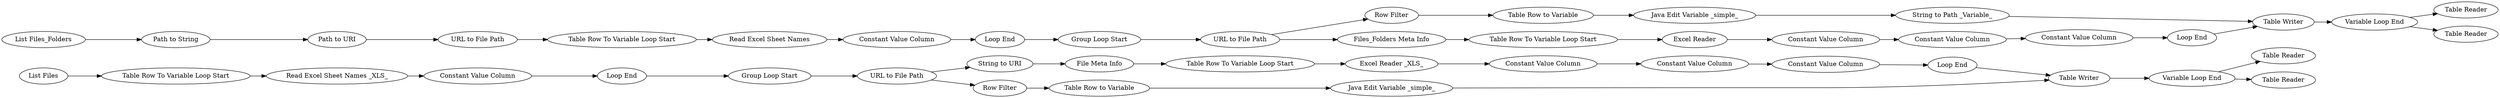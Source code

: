 digraph {
	20 -> 21
	387 -> 392
	381 -> 383
	4 -> 5
	3 -> 2
	394 -> 396
	7 -> 12
	383 -> 385
	393 -> 392
	380 -> 381
	375 -> 376
	392 -> 394
	17 -> 15
	2 -> 4
	374 -> 29
	10 -> 23
	12 -> 13
	394 -> 395
	382 -> 386
	8 -> 375
	18 -> 17
	22 -> 16
	381 -> 382
	29 -> 378
	16 -> 7
	385 -> 384
	21 -> 372
	390 -> 391
	378 -> 8
	389 -> 390
	13 -> 19
	384 -> 393
	11 -> 20
	19 -> 11
	6 -> 10
	21 -> 373
	377 -> 379
	379 -> 380
	386 -> 388
	376 -> 377
	15 -> 20
	5 -> 6
	391 -> 387
	10 -> 18
	23 -> 22
	1 -> 3
	388 -> 389
	374 [label="List Files_Folders"]
	377 [label="Constant Value Column"]
	7 [label="Excel Reader _XLS_"]
	379 [label="Loop End"]
	18 [label="Row Filter"]
	21 [label="Variable Loop End"]
	8 [label="URL to File Path"]
	17 [label="Table Row to Variable"]
	381 [label="URL to File Path"]
	3 [label="Table Row To Variable Loop Start"]
	394 [label="Variable Loop End"]
	19 [label="Constant Value Column"]
	383 [label="Row Filter"]
	384 [label="Java Edit Variable _simple_"]
	372 [label="Table Reader"]
	373 [label="Table Reader"]
	6 [label="Group Loop Start"]
	15 [label="Java Edit Variable _simple_"]
	376 [label="Read Excel Sheet Names"]
	392 [label="Table Writer"]
	390 [label="Constant Value Column"]
	12 [label="Constant Value Column"]
	10 [label="URL to File Path"]
	16 [label="Table Row To Variable Loop Start"]
	386 [label="Table Row To Variable Loop Start"]
	1 [label="List Files"]
	391 [label="Constant Value Column"]
	22 [label="File Meta Info"]
	385 [label="Table Row to Variable"]
	396 [label="Table Reader"]
	382 [label="Files_Folders Meta Info"]
	23 [label="String to URI"]
	4 [label="Constant Value Column"]
	11 [label="Loop End"]
	388 [label="Excel Reader"]
	378 [label="Path to URI"]
	5 [label="Loop End"]
	375 [label="Table Row To Variable Loop Start"]
	380 [label="Group Loop Start"]
	20 [label="Table Writer"]
	13 [label="Constant Value Column"]
	389 [label="Constant Value Column"]
	395 [label="Table Reader"]
	29 [label="Path to String"]
	393 [label="String to Path _Variable_"]
	387 [label="Loop End"]
	2 [label="Read Excel Sheet Names _XLS_"]
	rankdir=LR
}
